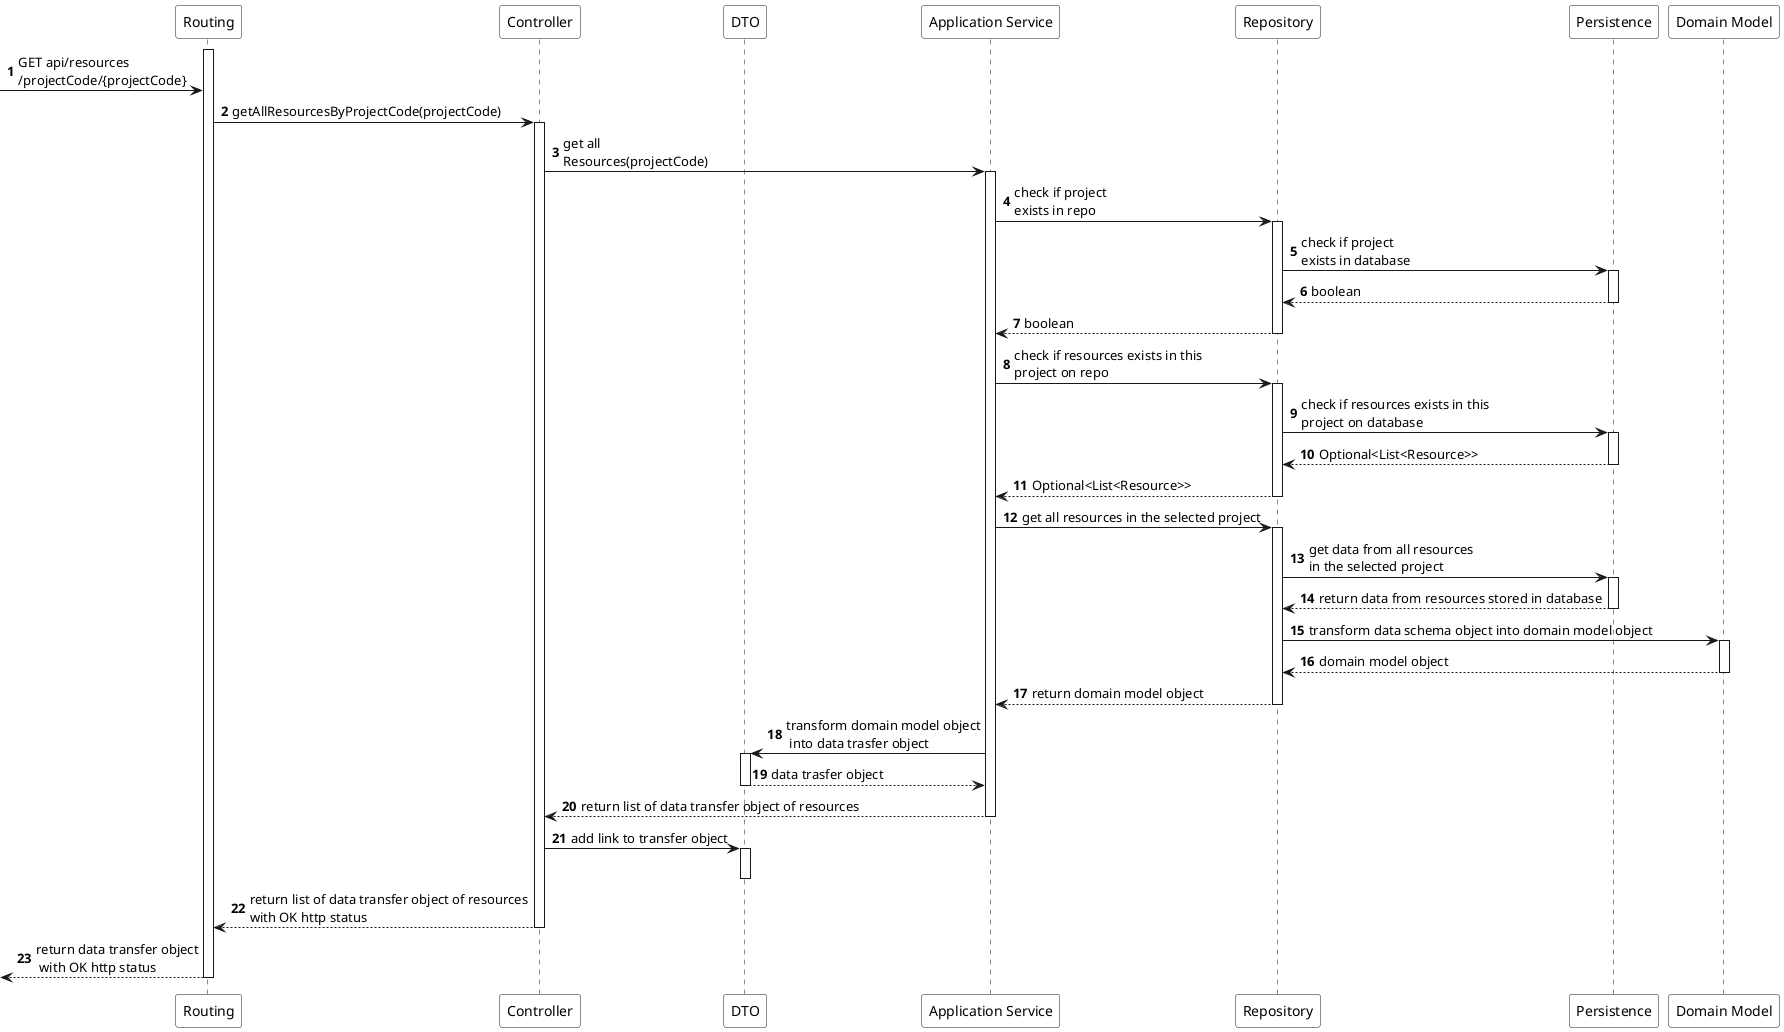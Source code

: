 @startuml
autonumber
participant "Routing" as route #FFFFFF
activate route
-> route : GET api/resources\n/projectCode/{projectCode}
participant "Controller" as C #FFFFFF
route -> C : getAllResourcesByProjectCode(projectCode)
activate C
participant "DTO" as DTO #FFFFFF
participant "Application Service" as S #FFFFFF

C -> S : get all \nResources(projectCode)
activate S

participant "Repository" as R #FFFFFF
S -> R : check if project \nexists in repo
activate R


participant "Persistence" as P #FFFFFF

R -> P : check if project \nexists in database
activate P
P --> R : boolean
deactivate P
R --> S : boolean
deactivate R

S -> R : check if resources exists in this \nproject on repo
activate R
R -> P : check if resources exists in this  \nproject on database
activate P
P --> R : Optional<List<Resource>>
deactivate P
R --> S : Optional<List<Resource>>
deactivate R
S -> R : get all resources in the selected project
activate R
R -> P : get data from all resources \nin the selected project
activate P
P --> R : return data from resources stored in database
deactivate P
participant "Domain Model" as DM #FFFFFF
R -> DM : transform data schema object into domain model object
activate DM

DM --> R : domain model object

deactivate DM
R --> S : return domain model object
deactivate R


S -> DTO : transform domain model object \n into data trasfer object
activate DTO
DTO --> S : data trasfer object
deactivate DTO
S --> C : return list of data transfer object of resources
deactivate S
C -> DTO : add link to transfer object
activate DTO
deactivate DTO
C --> route : return list of data transfer object of resources\nwith OK http status
deactivate C
<-- route : return data transfer object \n with OK http status
deactivate route





@enduml